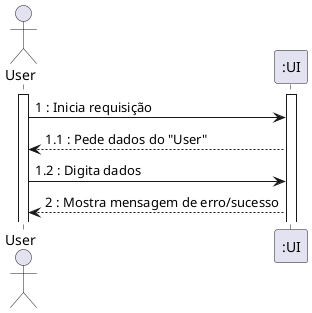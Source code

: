 @startuml
actor "User" as OE

activate OE
activate ":UI"
OE -> ":UI" : 1 : Inicia requisição
":UI" --> OE : 1.1 : Pede dados do "User"
OE -> ":UI" : 1.2 : Digita dados
":UI" --> OE : 2 : Mostra mensagem de erro/sucesso

@enduml